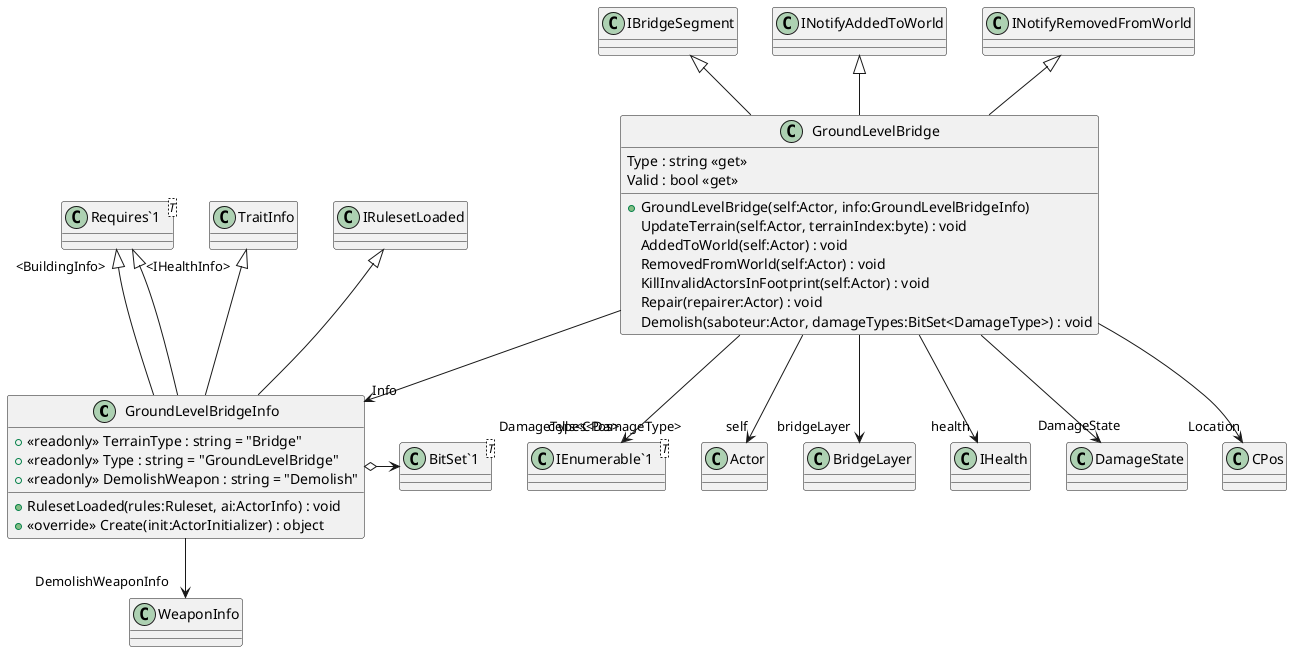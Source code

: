 @startuml
class GroundLevelBridgeInfo {
    + <<readonly>> TerrainType : string = "Bridge"
    + <<readonly>> Type : string = "GroundLevelBridge"
    + <<readonly>> DemolishWeapon : string = "Demolish"
    + RulesetLoaded(rules:Ruleset, ai:ActorInfo) : void
    + <<override>> Create(init:ActorInitializer) : object
}
class GroundLevelBridge {
    + GroundLevelBridge(self:Actor, info:GroundLevelBridgeInfo)
    UpdateTerrain(self:Actor, terrainIndex:byte) : void
    AddedToWorld(self:Actor) : void
    RemovedFromWorld(self:Actor) : void
    KillInvalidActorsInFootprint(self:Actor) : void
    Repair(repairer:Actor) : void
    Demolish(saboteur:Actor, damageTypes:BitSet<DamageType>) : void
    Type : string <<get>>
    Valid : bool <<get>>
}
class "Requires`1"<T> {
}
class "BitSet`1"<T> {
}
class "IEnumerable`1"<T> {
}
TraitInfo <|-- GroundLevelBridgeInfo
IRulesetLoaded <|-- GroundLevelBridgeInfo
"Requires`1" "<BuildingInfo>" <|-- GroundLevelBridgeInfo
"Requires`1" "<IHealthInfo>" <|-- GroundLevelBridgeInfo
GroundLevelBridgeInfo --> "DemolishWeaponInfo" WeaponInfo
GroundLevelBridgeInfo o-> "DamageTypes<DamageType>" "BitSet`1"
IBridgeSegment <|-- GroundLevelBridge
INotifyAddedToWorld <|-- GroundLevelBridge
INotifyRemovedFromWorld <|-- GroundLevelBridge
GroundLevelBridge --> "Info" GroundLevelBridgeInfo
GroundLevelBridge --> "self" Actor
GroundLevelBridge --> "bridgeLayer" BridgeLayer
GroundLevelBridge --> "cells<CPos>" "IEnumerable`1"
GroundLevelBridge --> "health" IHealth
GroundLevelBridge --> "DamageState" DamageState
GroundLevelBridge --> "Location" CPos
@enduml
